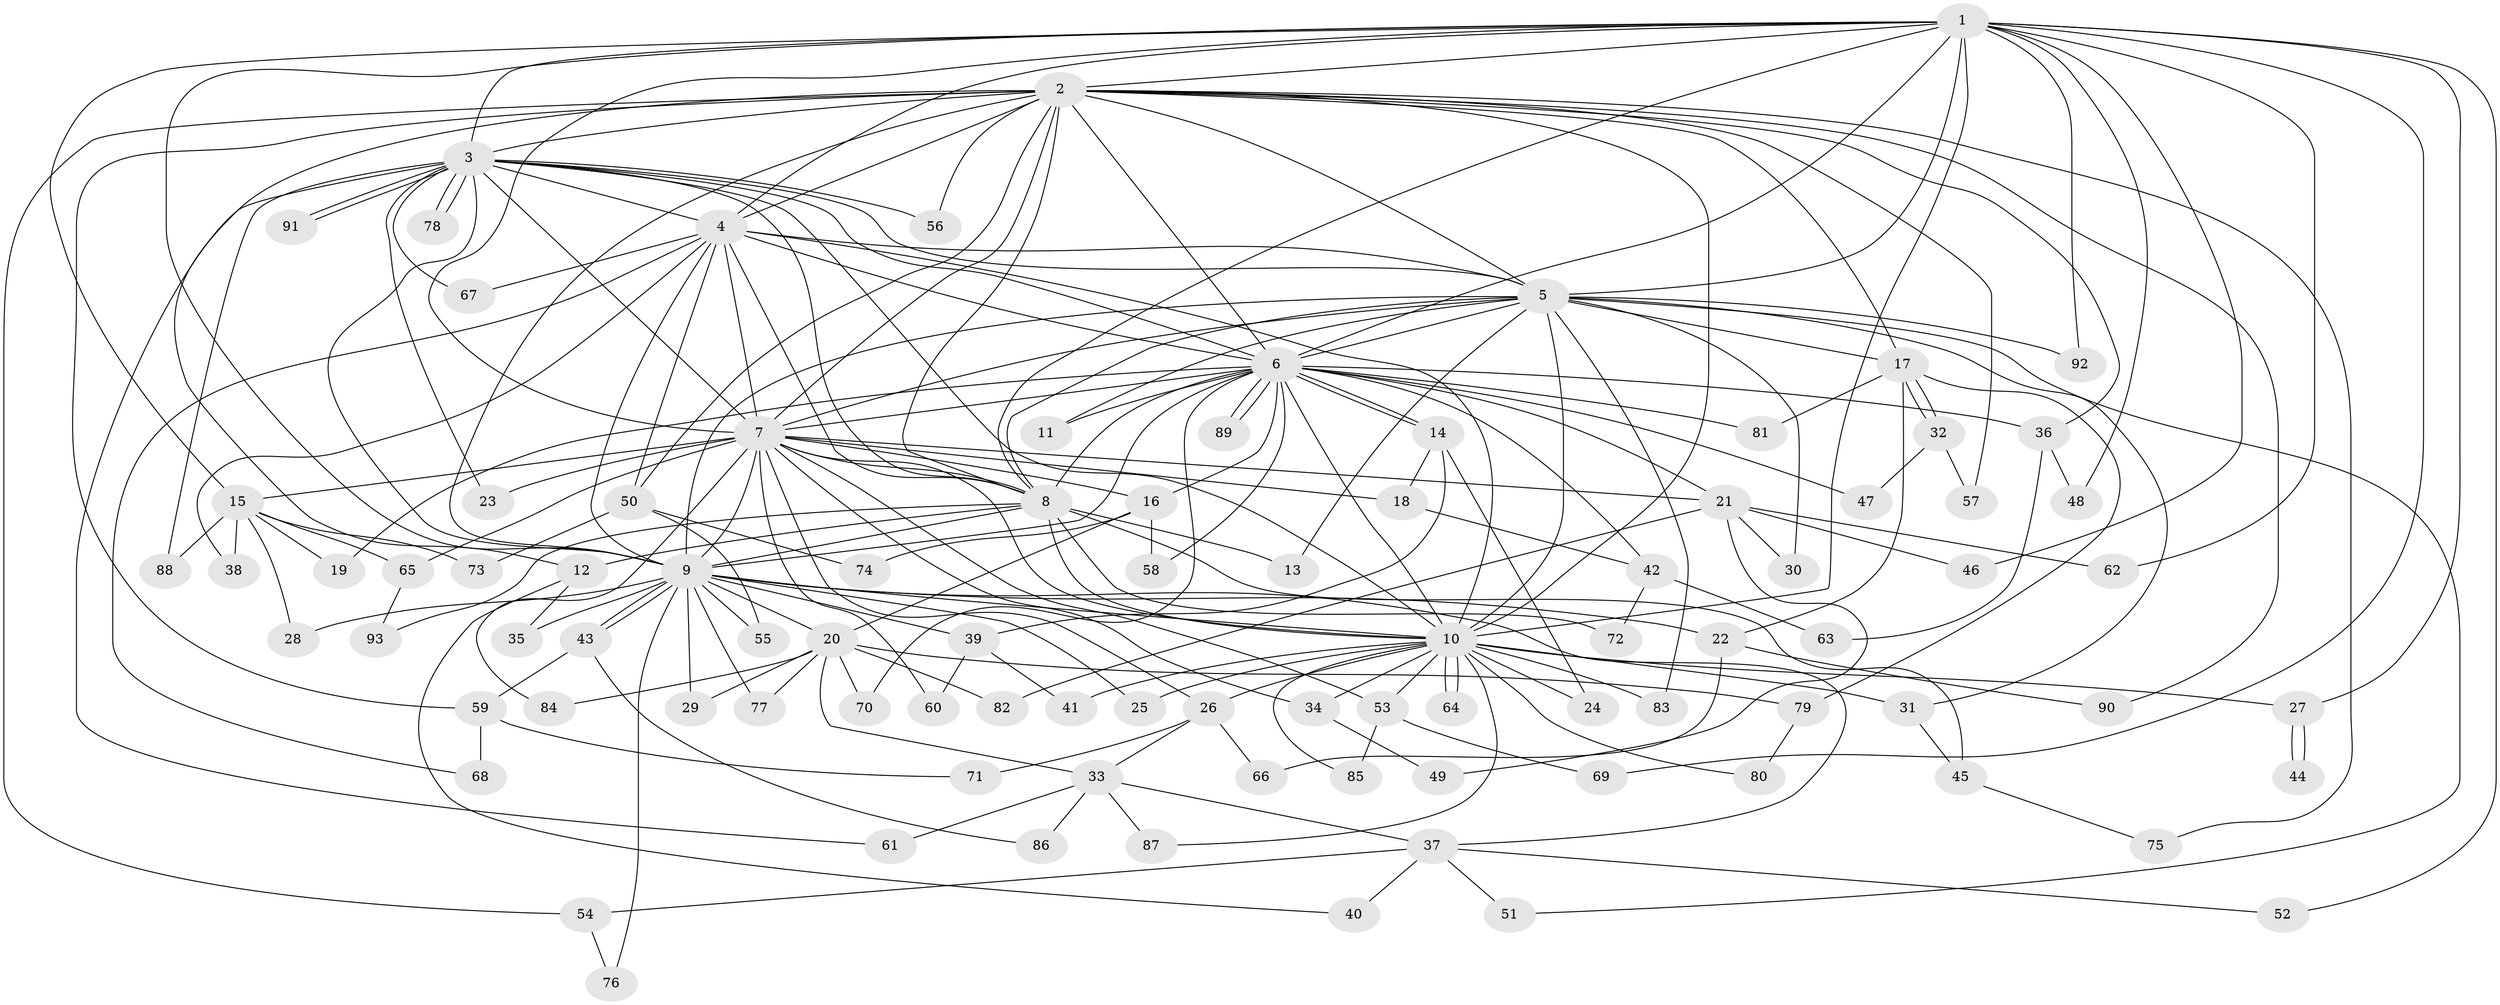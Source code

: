 // coarse degree distribution, {21: 0.017857142857142856, 18: 0.017857142857142856, 12: 0.03571428571428571, 3: 0.16071428571428573, 2: 0.32142857142857145, 4: 0.14285714285714285, 17: 0.05357142857142857, 7: 0.05357142857142857, 6: 0.05357142857142857, 5: 0.03571428571428571, 13: 0.017857142857142856, 1: 0.07142857142857142, 15: 0.017857142857142856}
// Generated by graph-tools (version 1.1) at 2025/36/03/04/25 23:36:17]
// undirected, 93 vertices, 211 edges
graph export_dot {
  node [color=gray90,style=filled];
  1;
  2;
  3;
  4;
  5;
  6;
  7;
  8;
  9;
  10;
  11;
  12;
  13;
  14;
  15;
  16;
  17;
  18;
  19;
  20;
  21;
  22;
  23;
  24;
  25;
  26;
  27;
  28;
  29;
  30;
  31;
  32;
  33;
  34;
  35;
  36;
  37;
  38;
  39;
  40;
  41;
  42;
  43;
  44;
  45;
  46;
  47;
  48;
  49;
  50;
  51;
  52;
  53;
  54;
  55;
  56;
  57;
  58;
  59;
  60;
  61;
  62;
  63;
  64;
  65;
  66;
  67;
  68;
  69;
  70;
  71;
  72;
  73;
  74;
  75;
  76;
  77;
  78;
  79;
  80;
  81;
  82;
  83;
  84;
  85;
  86;
  87;
  88;
  89;
  90;
  91;
  92;
  93;
  1 -- 2;
  1 -- 3;
  1 -- 4;
  1 -- 5;
  1 -- 6;
  1 -- 7;
  1 -- 8;
  1 -- 9;
  1 -- 10;
  1 -- 15;
  1 -- 27;
  1 -- 46;
  1 -- 48;
  1 -- 52;
  1 -- 62;
  1 -- 69;
  1 -- 92;
  2 -- 3;
  2 -- 4;
  2 -- 5;
  2 -- 6;
  2 -- 7;
  2 -- 8;
  2 -- 9;
  2 -- 10;
  2 -- 12;
  2 -- 17;
  2 -- 36;
  2 -- 50;
  2 -- 54;
  2 -- 56;
  2 -- 57;
  2 -- 59;
  2 -- 75;
  2 -- 90;
  3 -- 4;
  3 -- 5;
  3 -- 6;
  3 -- 7;
  3 -- 8;
  3 -- 9;
  3 -- 10;
  3 -- 23;
  3 -- 56;
  3 -- 61;
  3 -- 67;
  3 -- 78;
  3 -- 78;
  3 -- 88;
  3 -- 91;
  3 -- 91;
  4 -- 5;
  4 -- 6;
  4 -- 7;
  4 -- 8;
  4 -- 9;
  4 -- 10;
  4 -- 38;
  4 -- 50;
  4 -- 67;
  4 -- 68;
  5 -- 6;
  5 -- 7;
  5 -- 8;
  5 -- 9;
  5 -- 10;
  5 -- 11;
  5 -- 13;
  5 -- 17;
  5 -- 30;
  5 -- 31;
  5 -- 51;
  5 -- 83;
  5 -- 92;
  6 -- 7;
  6 -- 8;
  6 -- 9;
  6 -- 10;
  6 -- 11;
  6 -- 14;
  6 -- 14;
  6 -- 16;
  6 -- 19;
  6 -- 21;
  6 -- 36;
  6 -- 42;
  6 -- 47;
  6 -- 58;
  6 -- 70;
  6 -- 81;
  6 -- 89;
  6 -- 89;
  7 -- 8;
  7 -- 9;
  7 -- 10;
  7 -- 15;
  7 -- 16;
  7 -- 18;
  7 -- 21;
  7 -- 23;
  7 -- 26;
  7 -- 34;
  7 -- 53;
  7 -- 60;
  7 -- 65;
  7 -- 84;
  8 -- 9;
  8 -- 10;
  8 -- 12;
  8 -- 13;
  8 -- 45;
  8 -- 72;
  8 -- 93;
  9 -- 10;
  9 -- 20;
  9 -- 22;
  9 -- 25;
  9 -- 28;
  9 -- 29;
  9 -- 35;
  9 -- 37;
  9 -- 39;
  9 -- 43;
  9 -- 43;
  9 -- 55;
  9 -- 76;
  9 -- 77;
  10 -- 24;
  10 -- 25;
  10 -- 26;
  10 -- 27;
  10 -- 31;
  10 -- 34;
  10 -- 41;
  10 -- 53;
  10 -- 64;
  10 -- 64;
  10 -- 80;
  10 -- 83;
  10 -- 85;
  10 -- 87;
  12 -- 35;
  12 -- 40;
  14 -- 18;
  14 -- 24;
  14 -- 39;
  15 -- 19;
  15 -- 28;
  15 -- 38;
  15 -- 65;
  15 -- 73;
  15 -- 88;
  16 -- 20;
  16 -- 58;
  16 -- 74;
  17 -- 22;
  17 -- 32;
  17 -- 32;
  17 -- 79;
  17 -- 81;
  18 -- 42;
  20 -- 29;
  20 -- 33;
  20 -- 70;
  20 -- 77;
  20 -- 79;
  20 -- 82;
  20 -- 84;
  21 -- 30;
  21 -- 46;
  21 -- 49;
  21 -- 62;
  21 -- 82;
  22 -- 66;
  22 -- 90;
  26 -- 33;
  26 -- 66;
  26 -- 71;
  27 -- 44;
  27 -- 44;
  31 -- 45;
  32 -- 47;
  32 -- 57;
  33 -- 37;
  33 -- 61;
  33 -- 86;
  33 -- 87;
  34 -- 49;
  36 -- 48;
  36 -- 63;
  37 -- 40;
  37 -- 51;
  37 -- 52;
  37 -- 54;
  39 -- 41;
  39 -- 60;
  42 -- 63;
  42 -- 72;
  43 -- 59;
  43 -- 86;
  45 -- 75;
  50 -- 55;
  50 -- 73;
  50 -- 74;
  53 -- 69;
  53 -- 85;
  54 -- 76;
  59 -- 68;
  59 -- 71;
  65 -- 93;
  79 -- 80;
}
